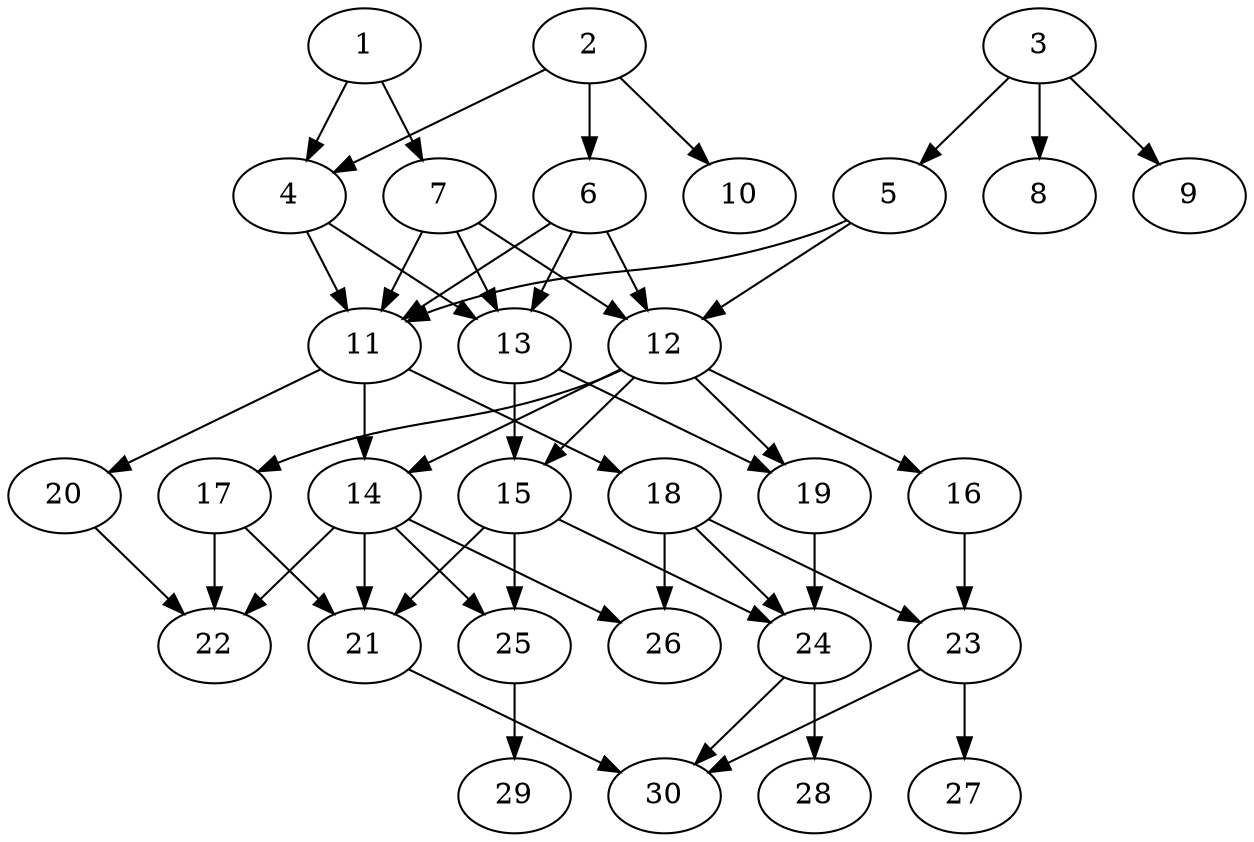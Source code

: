 // DAG automatically generated by daggen at Thu Oct  3 14:04:19 2019
// ./daggen --dot -n 30 --ccr 0.5 --fat 0.5 --regular 0.5 --density 0.5 --mindata 5242880 --maxdata 52428800 
digraph G {
  1 [size="88504320", alpha="0.06", expect_size="44252160"] 
  1 -> 4 [size ="44252160"]
  1 -> 7 [size ="44252160"]
  2 [size="91344896", alpha="0.13", expect_size="45672448"] 
  2 -> 4 [size ="45672448"]
  2 -> 6 [size ="45672448"]
  2 -> 10 [size ="45672448"]
  3 [size="26970112", alpha="0.10", expect_size="13485056"] 
  3 -> 5 [size ="13485056"]
  3 -> 8 [size ="13485056"]
  3 -> 9 [size ="13485056"]
  4 [size="73666560", alpha="0.01", expect_size="36833280"] 
  4 -> 11 [size ="36833280"]
  4 -> 13 [size ="36833280"]
  5 [size="79822848", alpha="0.09", expect_size="39911424"] 
  5 -> 11 [size ="39911424"]
  5 -> 12 [size ="39911424"]
  6 [size="79448064", alpha="0.15", expect_size="39724032"] 
  6 -> 11 [size ="39724032"]
  6 -> 12 [size ="39724032"]
  6 -> 13 [size ="39724032"]
  7 [size="96581632", alpha="0.05", expect_size="48290816"] 
  7 -> 11 [size ="48290816"]
  7 -> 12 [size ="48290816"]
  7 -> 13 [size ="48290816"]
  8 [size="94081024", alpha="0.06", expect_size="47040512"] 
  9 [size="68339712", alpha="0.05", expect_size="34169856"] 
  10 [size="86358016", alpha="0.02", expect_size="43179008"] 
  11 [size="38330368", alpha="0.16", expect_size="19165184"] 
  11 -> 14 [size ="19165184"]
  11 -> 18 [size ="19165184"]
  11 -> 20 [size ="19165184"]
  12 [size="67844096", alpha="0.04", expect_size="33922048"] 
  12 -> 14 [size ="33922048"]
  12 -> 15 [size ="33922048"]
  12 -> 16 [size ="33922048"]
  12 -> 17 [size ="33922048"]
  12 -> 19 [size ="33922048"]
  13 [size="34004992", alpha="0.17", expect_size="17002496"] 
  13 -> 15 [size ="17002496"]
  13 -> 19 [size ="17002496"]
  14 [size="80435200", alpha="0.09", expect_size="40217600"] 
  14 -> 21 [size ="40217600"]
  14 -> 22 [size ="40217600"]
  14 -> 25 [size ="40217600"]
  14 -> 26 [size ="40217600"]
  15 [size="84148224", alpha="0.14", expect_size="42074112"] 
  15 -> 21 [size ="42074112"]
  15 -> 24 [size ="42074112"]
  15 -> 25 [size ="42074112"]
  16 [size="31662080", alpha="0.20", expect_size="15831040"] 
  16 -> 23 [size ="15831040"]
  17 [size="104656896", alpha="0.12", expect_size="52328448"] 
  17 -> 21 [size ="52328448"]
  17 -> 22 [size ="52328448"]
  18 [size="34240512", alpha="0.15", expect_size="17120256"] 
  18 -> 23 [size ="17120256"]
  18 -> 24 [size ="17120256"]
  18 -> 26 [size ="17120256"]
  19 [size="60940288", alpha="0.02", expect_size="30470144"] 
  19 -> 24 [size ="30470144"]
  20 [size="85862400", alpha="0.09", expect_size="42931200"] 
  20 -> 22 [size ="42931200"]
  21 [size="94054400", alpha="0.12", expect_size="47027200"] 
  21 -> 30 [size ="47027200"]
  22 [size="77056000", alpha="0.12", expect_size="38528000"] 
  23 [size="95301632", alpha="0.16", expect_size="47650816"] 
  23 -> 27 [size ="47650816"]
  23 -> 30 [size ="47650816"]
  24 [size="80406528", alpha="0.13", expect_size="40203264"] 
  24 -> 28 [size ="40203264"]
  24 -> 30 [size ="40203264"]
  25 [size="28246016", alpha="0.04", expect_size="14123008"] 
  25 -> 29 [size ="14123008"]
  26 [size="95047680", alpha="0.11", expect_size="47523840"] 
  27 [size="92887040", alpha="0.15", expect_size="46443520"] 
  28 [size="54448128", alpha="0.18", expect_size="27224064"] 
  29 [size="29321216", alpha="0.12", expect_size="14660608"] 
  30 [size="39256064", alpha="0.03", expect_size="19628032"] 
}
